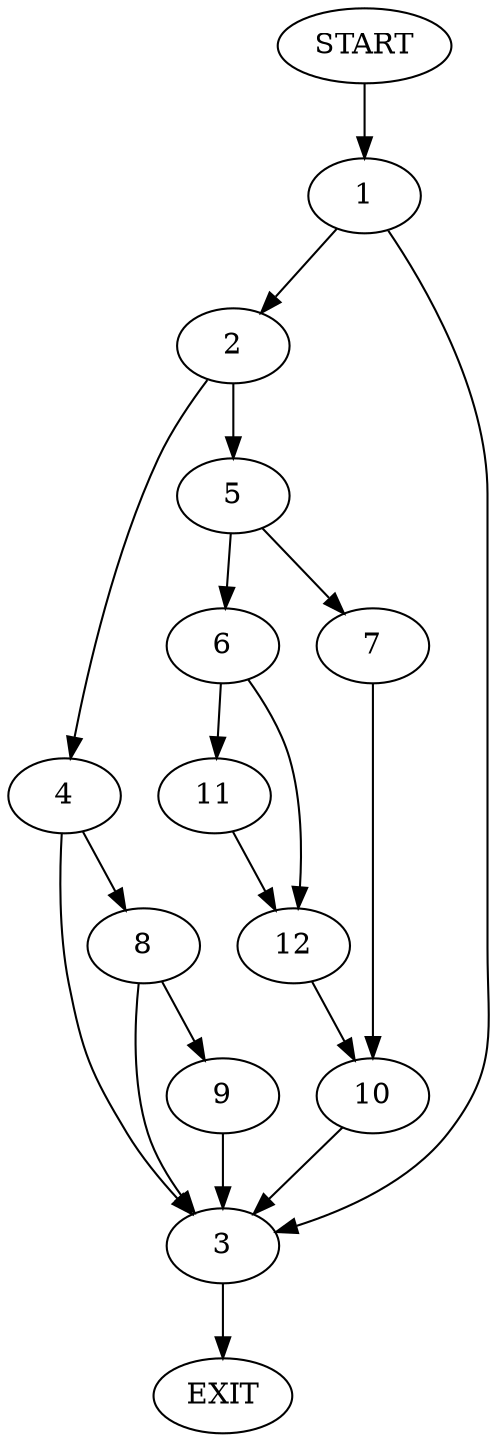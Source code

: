 digraph {
0 [label="START"]
13 [label="EXIT"]
0 -> 1
1 -> 2
1 -> 3
3 -> 13
2 -> 4
2 -> 5
5 -> 6
5 -> 7
4 -> 3
4 -> 8
8 -> 3
8 -> 9
9 -> 3
7 -> 10
6 -> 11
6 -> 12
11 -> 12
12 -> 10
10 -> 3
}
